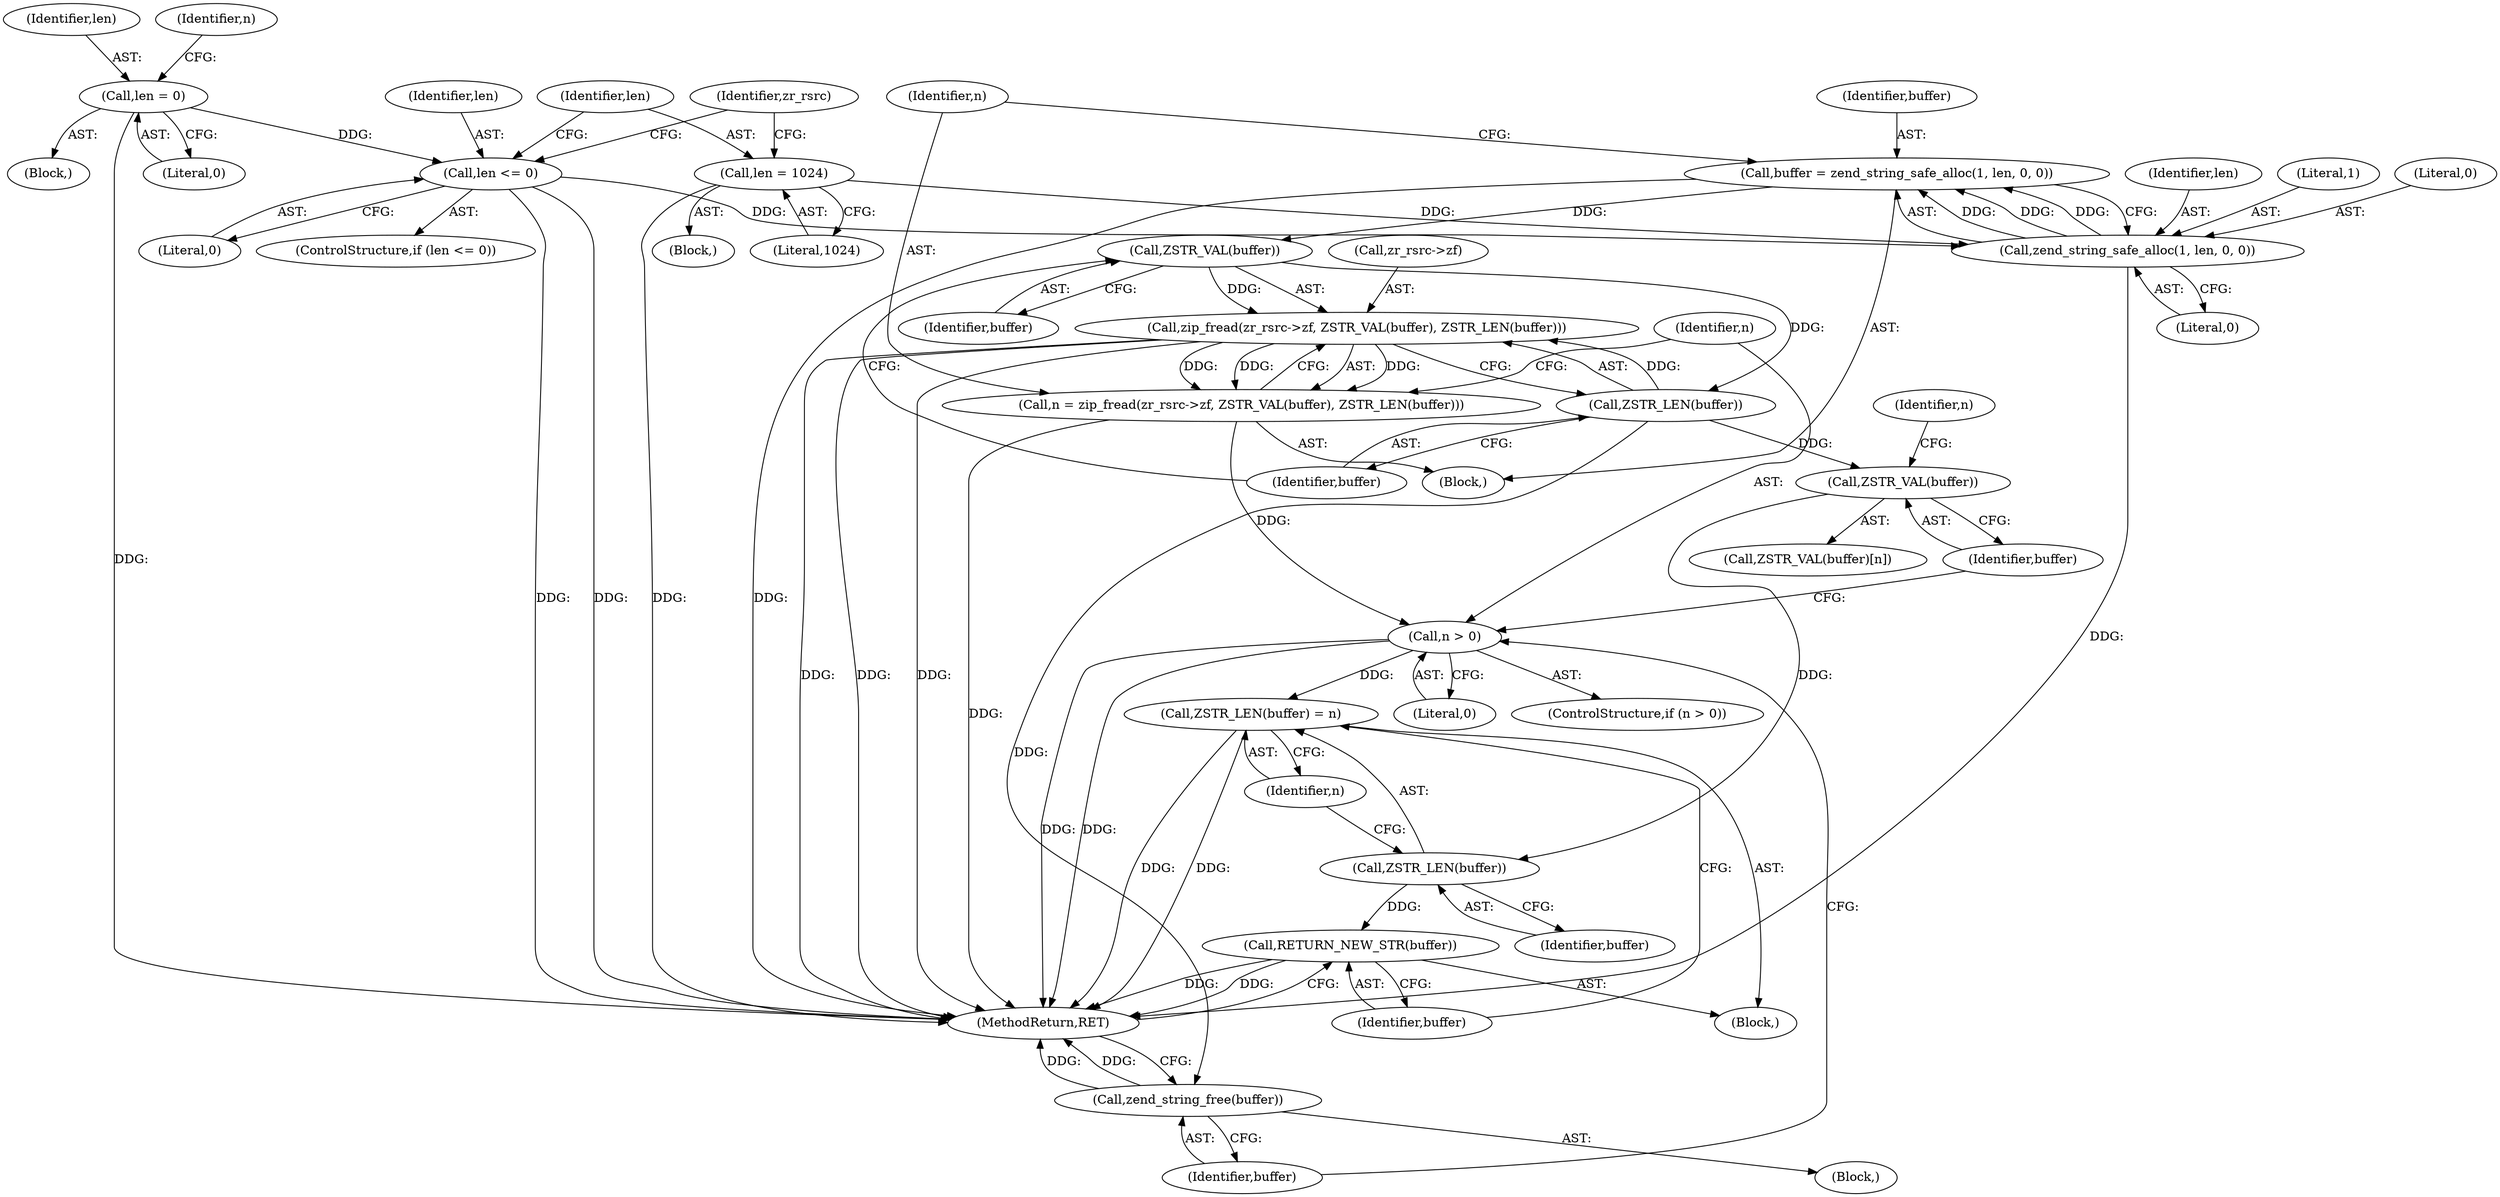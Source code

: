 digraph "0_php-src_3b8d4de300854b3517c7acb239b84f7726c1353c?w=1@pointer" {
"1000166" [label="(Call,ZSTR_VAL(buffer))"];
"1000153" [label="(Call,buffer = zend_string_safe_alloc(1, len, 0, 0))"];
"1000155" [label="(Call,zend_string_safe_alloc(1, len, 0, 0))"];
"1000141" [label="(Call,len <= 0)"];
"1000105" [label="(Call,len = 0)"];
"1000145" [label="(Call,len = 1024)"];
"1000162" [label="(Call,zip_fread(zr_rsrc->zf, ZSTR_VAL(buffer), ZSTR_LEN(buffer)))"];
"1000160" [label="(Call,n = zip_fread(zr_rsrc->zf, ZSTR_VAL(buffer), ZSTR_LEN(buffer)))"];
"1000171" [label="(Call,n > 0)"];
"1000181" [label="(Call,ZSTR_LEN(buffer) = n)"];
"1000168" [label="(Call,ZSTR_LEN(buffer))"];
"1000177" [label="(Call,ZSTR_VAL(buffer))"];
"1000182" [label="(Call,ZSTR_LEN(buffer))"];
"1000185" [label="(Call,RETURN_NEW_STR(buffer))"];
"1000189" [label="(Call,zend_string_free(buffer))"];
"1000189" [label="(Call,zend_string_free(buffer))"];
"1000184" [label="(Identifier,n)"];
"1000142" [label="(Identifier,len)"];
"1000102" [label="(Block,)"];
"1000106" [label="(Identifier,len)"];
"1000145" [label="(Call,len = 1024)"];
"1000170" [label="(ControlStructure,if (n > 0))"];
"1000182" [label="(Call,ZSTR_LEN(buffer))"];
"1000163" [label="(Call,zr_rsrc->zf)"];
"1000179" [label="(Identifier,n)"];
"1000157" [label="(Identifier,len)"];
"1000167" [label="(Identifier,buffer)"];
"1000144" [label="(Block,)"];
"1000194" [label="(MethodReturn,RET)"];
"1000166" [label="(Call,ZSTR_VAL(buffer))"];
"1000174" [label="(Block,)"];
"1000178" [label="(Identifier,buffer)"];
"1000141" [label="(Call,len <= 0)"];
"1000173" [label="(Literal,0)"];
"1000190" [label="(Identifier,buffer)"];
"1000186" [label="(Identifier,buffer)"];
"1000147" [label="(Literal,1024)"];
"1000168" [label="(Call,ZSTR_LEN(buffer))"];
"1000156" [label="(Literal,1)"];
"1000152" [label="(Block,)"];
"1000150" [label="(Identifier,zr_rsrc)"];
"1000176" [label="(Call,ZSTR_VAL(buffer)[n])"];
"1000112" [label="(Identifier,n)"];
"1000159" [label="(Literal,0)"];
"1000172" [label="(Identifier,n)"];
"1000161" [label="(Identifier,n)"];
"1000183" [label="(Identifier,buffer)"];
"1000158" [label="(Literal,0)"];
"1000107" [label="(Literal,0)"];
"1000185" [label="(Call,RETURN_NEW_STR(buffer))"];
"1000181" [label="(Call,ZSTR_LEN(buffer) = n)"];
"1000177" [label="(Call,ZSTR_VAL(buffer))"];
"1000155" [label="(Call,zend_string_safe_alloc(1, len, 0, 0))"];
"1000171" [label="(Call,n > 0)"];
"1000169" [label="(Identifier,buffer)"];
"1000154" [label="(Identifier,buffer)"];
"1000162" [label="(Call,zip_fread(zr_rsrc->zf, ZSTR_VAL(buffer), ZSTR_LEN(buffer)))"];
"1000143" [label="(Literal,0)"];
"1000160" [label="(Call,n = zip_fread(zr_rsrc->zf, ZSTR_VAL(buffer), ZSTR_LEN(buffer)))"];
"1000146" [label="(Identifier,len)"];
"1000153" [label="(Call,buffer = zend_string_safe_alloc(1, len, 0, 0))"];
"1000105" [label="(Call,len = 0)"];
"1000140" [label="(ControlStructure,if (len <= 0))"];
"1000188" [label="(Block,)"];
"1000166" -> "1000162"  [label="AST: "];
"1000166" -> "1000167"  [label="CFG: "];
"1000167" -> "1000166"  [label="AST: "];
"1000169" -> "1000166"  [label="CFG: "];
"1000166" -> "1000162"  [label="DDG: "];
"1000153" -> "1000166"  [label="DDG: "];
"1000166" -> "1000168"  [label="DDG: "];
"1000153" -> "1000152"  [label="AST: "];
"1000153" -> "1000155"  [label="CFG: "];
"1000154" -> "1000153"  [label="AST: "];
"1000155" -> "1000153"  [label="AST: "];
"1000161" -> "1000153"  [label="CFG: "];
"1000153" -> "1000194"  [label="DDG: "];
"1000155" -> "1000153"  [label="DDG: "];
"1000155" -> "1000153"  [label="DDG: "];
"1000155" -> "1000153"  [label="DDG: "];
"1000155" -> "1000159"  [label="CFG: "];
"1000156" -> "1000155"  [label="AST: "];
"1000157" -> "1000155"  [label="AST: "];
"1000158" -> "1000155"  [label="AST: "];
"1000159" -> "1000155"  [label="AST: "];
"1000155" -> "1000194"  [label="DDG: "];
"1000141" -> "1000155"  [label="DDG: "];
"1000145" -> "1000155"  [label="DDG: "];
"1000141" -> "1000140"  [label="AST: "];
"1000141" -> "1000143"  [label="CFG: "];
"1000142" -> "1000141"  [label="AST: "];
"1000143" -> "1000141"  [label="AST: "];
"1000146" -> "1000141"  [label="CFG: "];
"1000150" -> "1000141"  [label="CFG: "];
"1000141" -> "1000194"  [label="DDG: "];
"1000141" -> "1000194"  [label="DDG: "];
"1000105" -> "1000141"  [label="DDG: "];
"1000105" -> "1000102"  [label="AST: "];
"1000105" -> "1000107"  [label="CFG: "];
"1000106" -> "1000105"  [label="AST: "];
"1000107" -> "1000105"  [label="AST: "];
"1000112" -> "1000105"  [label="CFG: "];
"1000105" -> "1000194"  [label="DDG: "];
"1000145" -> "1000144"  [label="AST: "];
"1000145" -> "1000147"  [label="CFG: "];
"1000146" -> "1000145"  [label="AST: "];
"1000147" -> "1000145"  [label="AST: "];
"1000150" -> "1000145"  [label="CFG: "];
"1000145" -> "1000194"  [label="DDG: "];
"1000162" -> "1000160"  [label="AST: "];
"1000162" -> "1000168"  [label="CFG: "];
"1000163" -> "1000162"  [label="AST: "];
"1000168" -> "1000162"  [label="AST: "];
"1000160" -> "1000162"  [label="CFG: "];
"1000162" -> "1000194"  [label="DDG: "];
"1000162" -> "1000194"  [label="DDG: "];
"1000162" -> "1000194"  [label="DDG: "];
"1000162" -> "1000160"  [label="DDG: "];
"1000162" -> "1000160"  [label="DDG: "];
"1000162" -> "1000160"  [label="DDG: "];
"1000168" -> "1000162"  [label="DDG: "];
"1000160" -> "1000152"  [label="AST: "];
"1000161" -> "1000160"  [label="AST: "];
"1000172" -> "1000160"  [label="CFG: "];
"1000160" -> "1000194"  [label="DDG: "];
"1000160" -> "1000171"  [label="DDG: "];
"1000171" -> "1000170"  [label="AST: "];
"1000171" -> "1000173"  [label="CFG: "];
"1000172" -> "1000171"  [label="AST: "];
"1000173" -> "1000171"  [label="AST: "];
"1000178" -> "1000171"  [label="CFG: "];
"1000190" -> "1000171"  [label="CFG: "];
"1000171" -> "1000194"  [label="DDG: "];
"1000171" -> "1000194"  [label="DDG: "];
"1000171" -> "1000181"  [label="DDG: "];
"1000181" -> "1000174"  [label="AST: "];
"1000181" -> "1000184"  [label="CFG: "];
"1000182" -> "1000181"  [label="AST: "];
"1000184" -> "1000181"  [label="AST: "];
"1000186" -> "1000181"  [label="CFG: "];
"1000181" -> "1000194"  [label="DDG: "];
"1000181" -> "1000194"  [label="DDG: "];
"1000168" -> "1000169"  [label="CFG: "];
"1000169" -> "1000168"  [label="AST: "];
"1000168" -> "1000177"  [label="DDG: "];
"1000168" -> "1000189"  [label="DDG: "];
"1000177" -> "1000176"  [label="AST: "];
"1000177" -> "1000178"  [label="CFG: "];
"1000178" -> "1000177"  [label="AST: "];
"1000179" -> "1000177"  [label="CFG: "];
"1000177" -> "1000182"  [label="DDG: "];
"1000182" -> "1000183"  [label="CFG: "];
"1000183" -> "1000182"  [label="AST: "];
"1000184" -> "1000182"  [label="CFG: "];
"1000182" -> "1000185"  [label="DDG: "];
"1000185" -> "1000174"  [label="AST: "];
"1000185" -> "1000186"  [label="CFG: "];
"1000186" -> "1000185"  [label="AST: "];
"1000194" -> "1000185"  [label="CFG: "];
"1000185" -> "1000194"  [label="DDG: "];
"1000185" -> "1000194"  [label="DDG: "];
"1000189" -> "1000188"  [label="AST: "];
"1000189" -> "1000190"  [label="CFG: "];
"1000190" -> "1000189"  [label="AST: "];
"1000194" -> "1000189"  [label="CFG: "];
"1000189" -> "1000194"  [label="DDG: "];
"1000189" -> "1000194"  [label="DDG: "];
}
